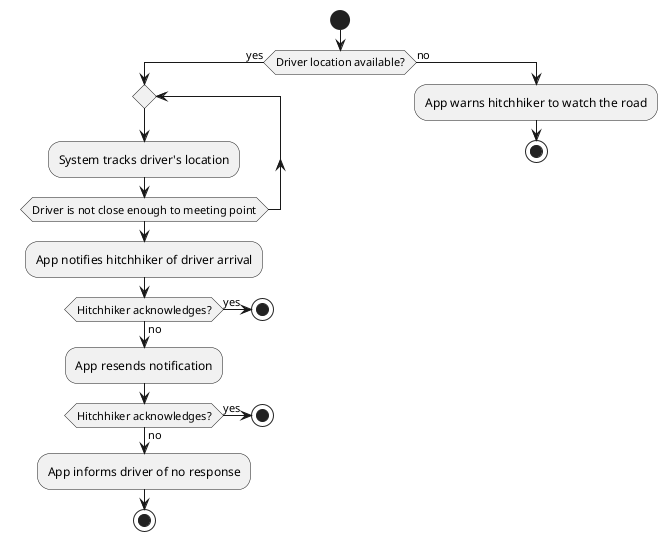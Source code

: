 @startuml
start

if (Driver location available?) then (yes)
  repeat
    :System tracks driver's location;
  repeat while (Driver is not close enough to meeting point)
  :App notifies hitchhiker of driver arrival;

  if (Hitchhiker acknowledges?) then (yes)
    stop
  else (no)
    :App resends notification;
    if (Hitchhiker acknowledges?) then (yes)
      stop
    else (no)
      :App informs driver of no response;
      stop
    endif
  endif
else (no)
  :App warns hitchhiker to watch the road;
stop
endif

@enduml


